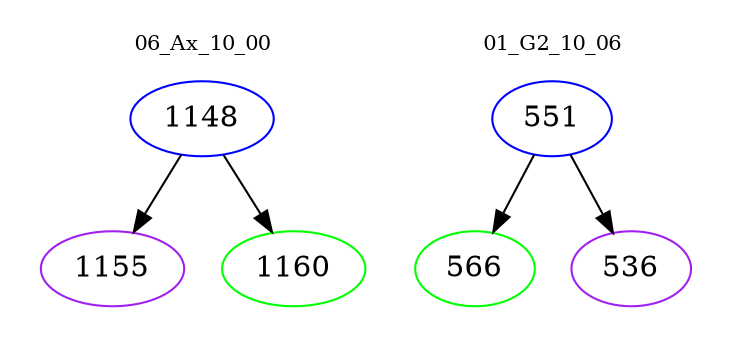 digraph{
subgraph cluster_0 {
color = white
label = "06_Ax_10_00";
fontsize=10;
T0_1148 [label="1148", color="blue"]
T0_1148 -> T0_1155 [color="black"]
T0_1155 [label="1155", color="purple"]
T0_1148 -> T0_1160 [color="black"]
T0_1160 [label="1160", color="green"]
}
subgraph cluster_1 {
color = white
label = "01_G2_10_06";
fontsize=10;
T1_551 [label="551", color="blue"]
T1_551 -> T1_566 [color="black"]
T1_566 [label="566", color="green"]
T1_551 -> T1_536 [color="black"]
T1_536 [label="536", color="purple"]
}
}
